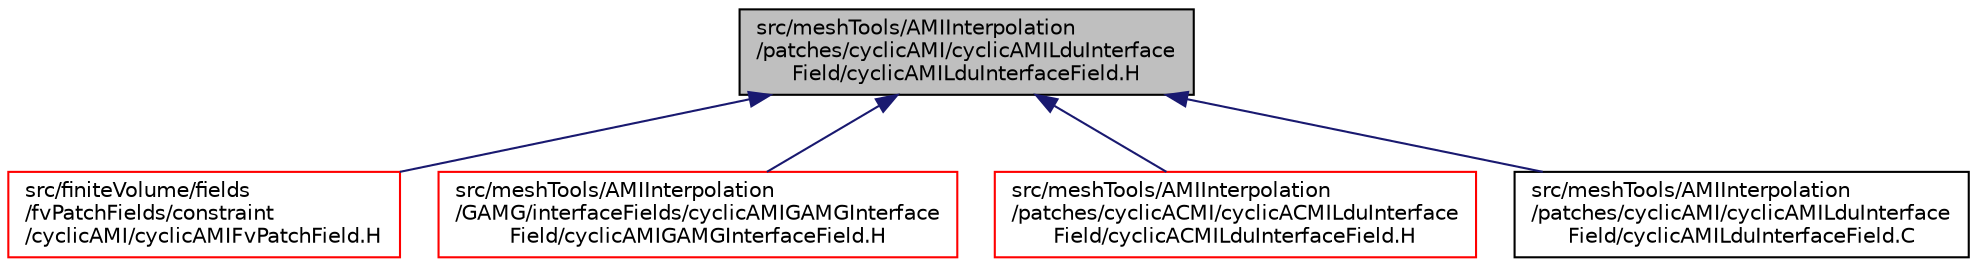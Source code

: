 digraph "src/meshTools/AMIInterpolation/patches/cyclicAMI/cyclicAMILduInterfaceField/cyclicAMILduInterfaceField.H"
{
  bgcolor="transparent";
  edge [fontname="Helvetica",fontsize="10",labelfontname="Helvetica",labelfontsize="10"];
  node [fontname="Helvetica",fontsize="10",shape=record];
  Node1 [label="src/meshTools/AMIInterpolation\l/patches/cyclicAMI/cyclicAMILduInterface\lField/cyclicAMILduInterfaceField.H",height=0.2,width=0.4,color="black", fillcolor="grey75", style="filled", fontcolor="black"];
  Node1 -> Node2 [dir="back",color="midnightblue",fontsize="10",style="solid",fontname="Helvetica"];
  Node2 [label="src/finiteVolume/fields\l/fvPatchFields/constraint\l/cyclicAMI/cyclicAMIFvPatchField.H",height=0.2,width=0.4,color="red",URL="$a05219.html"];
  Node1 -> Node3 [dir="back",color="midnightblue",fontsize="10",style="solid",fontname="Helvetica"];
  Node3 [label="src/meshTools/AMIInterpolation\l/GAMG/interfaceFields/cyclicAMIGAMGInterface\lField/cyclicAMIGAMGInterfaceField.H",height=0.2,width=0.4,color="red",URL="$a07184.html"];
  Node1 -> Node4 [dir="back",color="midnightblue",fontsize="10",style="solid",fontname="Helvetica"];
  Node4 [label="src/meshTools/AMIInterpolation\l/patches/cyclicACMI/cyclicACMILduInterface\lField/cyclicACMILduInterfaceField.H",height=0.2,width=0.4,color="red",URL="$a07192.html"];
  Node1 -> Node5 [dir="back",color="midnightblue",fontsize="10",style="solid",fontname="Helvetica"];
  Node5 [label="src/meshTools/AMIInterpolation\l/patches/cyclicAMI/cyclicAMILduInterface\lField/cyclicAMILduInterfaceField.C",height=0.2,width=0.4,color="black",URL="$a07205.html"];
}
